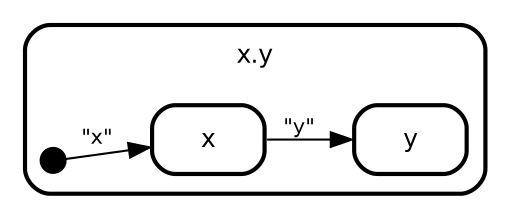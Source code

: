 digraph "state transitions" {
  fontname="Helvetica" fontsize=12 penwidth=2.0 splines=true ordering=out compound=true overlap=scale nodesep=0.3 ranksep=0.1 rankdir=LR
  node [shape=plaintext style=filled fillcolor="#FFFFFF01" fontname=Helvetica fontsize=12 penwidth=2.0]
  edge [fontname=Helvetica fontsize=10]

  subgraph "cluster_x.y" {
    class="state regular" label= <
    <table cellborder="0" border="0">
      <tr><td>x.y</td></tr>
    </table>
    > style=rounded penwidth=2.0
    "x.y" [shape=point style=invis margin=0 width=0 height=0 fixedsize=true]
      "initial" [shape=circle style=filled class="state initial" color="black" fillcolor="black" fixedsize=true height=0.15 label=""]
      "initial" -> "x" [label="\"x\"   \l" class="transition"]
      "x" [margin=0 class="state regular" label= <
        <table align="center" cellborder="0" border="2" style="rounded" width="48">
          <tr><td width="48" cellpadding="7">x</td></tr>
        </table>
      >]
      "x" -> "y" [label="\"y\"   \l" class="transition"]
      "y" [margin=0 class="state regular" label= <
        <table align="center" cellborder="0" border="2" style="rounded" width="48">
          <tr><td width="48" cellpadding="7">y</td></tr>
        </table>
      >]

  }

}
